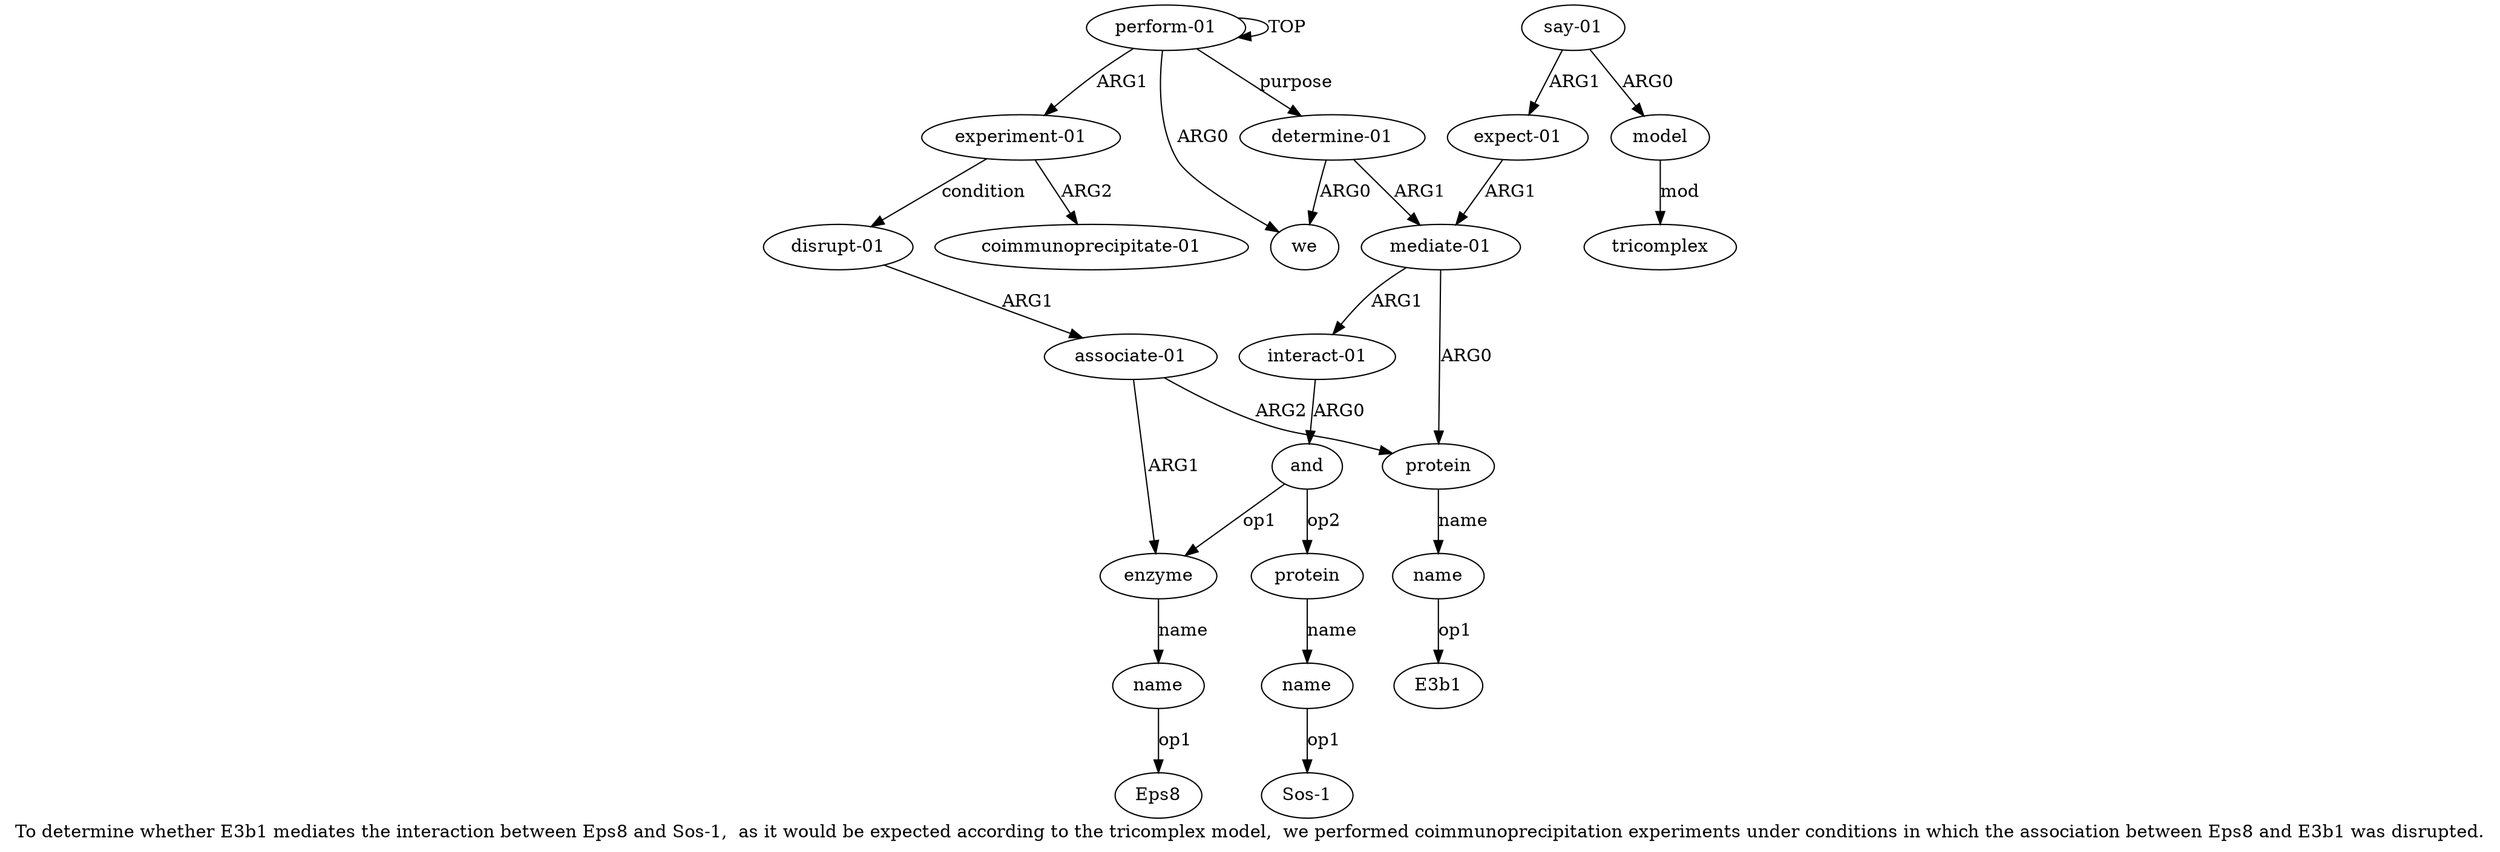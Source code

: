 digraph  {
	graph [label="To determine whether E3b1 mediates the interaction between Eps8 and Sos-1,  as it would be expected according to the tricomplex \
model,  we performed coimmunoprecipitation experiments under conditions in which the association between Eps8 and E3b1 was disrupted."];
	node [label="\N"];
	"a9 E3b1"	 [color=black,
		gold_ind=-1,
		gold_label=E3b1,
		label=E3b1,
		test_ind=-1,
		test_label=E3b1];
	a15	 [color=black,
		gold_ind=15,
		gold_label=name,
		label=name,
		test_ind=15,
		test_label=name];
	"a15 Sos-1"	 [color=black,
		gold_ind=-1,
		gold_label="Sos-1",
		label="Sos-1",
		test_ind=-1,
		test_label="Sos-1"];
	a15 -> "a15 Sos-1" [key=0,
	color=black,
	gold_label=op1,
	label=op1,
	test_label=op1];
a14 [color=black,
	gold_ind=14,
	gold_label=protein,
	label=protein,
	test_ind=14,
	test_label=protein];
a14 -> a15 [key=0,
color=black,
gold_label=name,
label=name,
test_label=name];
a17 [color=black,
gold_ind=17,
gold_label="say-01",
label="say-01",
test_ind=17,
test_label="say-01"];
a16 [color=black,
gold_ind=16,
gold_label="expect-01",
label="expect-01",
test_ind=16,
test_label="expect-01"];
a17 -> a16 [key=0,
color=black,
gold_label=ARG1,
label=ARG1,
test_label=ARG1];
a18 [color=black,
gold_ind=18,
gold_label=model,
label=model,
test_ind=18,
test_label=model];
a17 -> a18 [key=0,
color=black,
gold_label=ARG0,
label=ARG0,
test_label=ARG0];
a11 [color=black,
gold_ind=11,
gold_label="mediate-01",
label="mediate-01",
test_ind=11,
test_label="mediate-01"];
a16 -> a11 [key=0,
color=black,
gold_label=ARG1,
label=ARG1,
test_label=ARG1];
a12 [color=black,
gold_ind=12,
gold_label="interact-01",
label="interact-01",
test_ind=12,
test_label="interact-01"];
a11 -> a12 [key=0,
color=black,
gold_label=ARG1,
label=ARG1,
test_label=ARG1];
a8 [color=black,
gold_ind=8,
gold_label=protein,
label=protein,
test_ind=8,
test_label=protein];
a11 -> a8 [key=0,
color=black,
gold_label=ARG0,
label=ARG0,
test_label=ARG0];
a10 [color=black,
gold_ind=10,
gold_label="determine-01",
label="determine-01",
test_ind=10,
test_label="determine-01"];
a10 -> a11 [key=0,
color=black,
gold_label=ARG1,
label=ARG1,
test_label=ARG1];
a1 [color=black,
gold_ind=1,
gold_label=we,
label=we,
test_ind=1,
test_label=we];
a10 -> a1 [key=0,
color=black,
gold_label=ARG0,
label=ARG0,
test_label=ARG0];
a13 [color=black,
gold_ind=13,
gold_label=and,
label=and,
test_ind=13,
test_label=and];
a13 -> a14 [key=0,
color=black,
gold_label=op2,
label=op2,
test_label=op2];
a6 [color=black,
gold_ind=6,
gold_label=enzyme,
label=enzyme,
test_ind=6,
test_label=enzyme];
a13 -> a6 [key=0,
color=black,
gold_label=op1,
label=op1,
test_label=op1];
a12 -> a13 [key=0,
color=black,
gold_label=ARG0,
label=ARG0,
test_label=ARG0];
a19 [color=black,
gold_ind=19,
gold_label=tricomplex,
label=tricomplex,
test_ind=19,
test_label=tricomplex];
a18 -> a19 [key=0,
color=black,
gold_label=mod,
label=mod,
test_label=mod];
"a7 Eps8" [color=black,
gold_ind=-1,
gold_label=Eps8,
label=Eps8,
test_ind=-1,
test_label=Eps8];
a3 [color=black,
gold_ind=3,
gold_label="coimmunoprecipitate-01",
label="coimmunoprecipitate-01",
test_ind=3,
test_label="coimmunoprecipitate-01"];
a2 [color=black,
gold_ind=2,
gold_label="experiment-01",
label="experiment-01",
test_ind=2,
test_label="experiment-01"];
a2 -> a3 [key=0,
color=black,
gold_label=ARG2,
label=ARG2,
test_label=ARG2];
a4 [color=black,
gold_ind=4,
gold_label="disrupt-01",
label="disrupt-01",
test_ind=4,
test_label="disrupt-01"];
a2 -> a4 [key=0,
color=black,
gold_label=condition,
label=condition,
test_label=condition];
a5 [color=black,
gold_ind=5,
gold_label="associate-01",
label="associate-01",
test_ind=5,
test_label="associate-01"];
a5 -> a6 [key=0,
color=black,
gold_label=ARG1,
label=ARG1,
test_label=ARG1];
a5 -> a8 [key=0,
color=black,
gold_label=ARG2,
label=ARG2,
test_label=ARG2];
a4 -> a5 [key=0,
color=black,
gold_label=ARG1,
label=ARG1,
test_label=ARG1];
a7 [color=black,
gold_ind=7,
gold_label=name,
label=name,
test_ind=7,
test_label=name];
a7 -> "a7 Eps8" [key=0,
color=black,
gold_label=op1,
label=op1,
test_label=op1];
a6 -> a7 [key=0,
color=black,
gold_label=name,
label=name,
test_label=name];
a9 [color=black,
gold_ind=9,
gold_label=name,
label=name,
test_ind=9,
test_label=name];
a9 -> "a9 E3b1" [key=0,
color=black,
gold_label=op1,
label=op1,
test_label=op1];
a8 -> a9 [key=0,
color=black,
gold_label=name,
label=name,
test_label=name];
a0 [color=black,
gold_ind=0,
gold_label="perform-01",
label="perform-01",
test_ind=0,
test_label="perform-01"];
a0 -> a10 [key=0,
color=black,
gold_label=purpose,
label=purpose,
test_label=purpose];
a0 -> a1 [key=0,
color=black,
gold_label=ARG0,
label=ARG0,
test_label=ARG0];
a0 -> a2 [key=0,
color=black,
gold_label=ARG1,
label=ARG1,
test_label=ARG1];
a0 -> a0 [key=0,
color=black,
gold_label=TOP,
label=TOP,
test_label=TOP];
}
